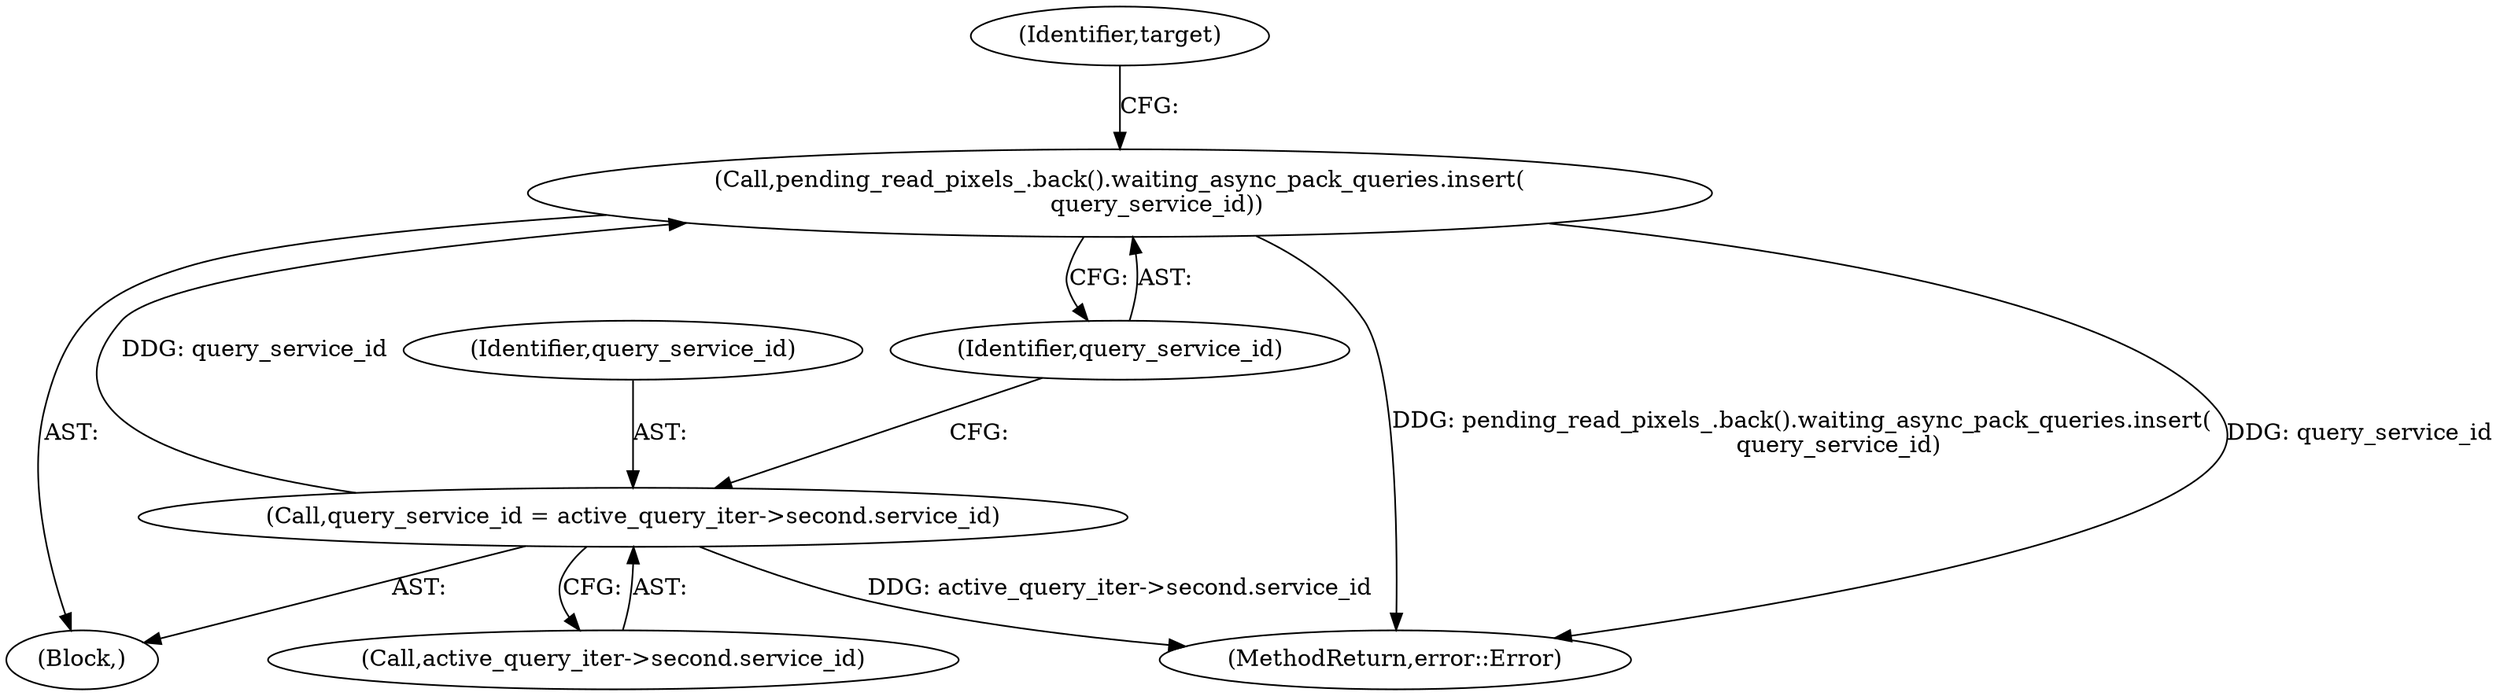 digraph "0_Chrome_a4150b688a754d3d10d2ca385155b1c95d77d6ae_5@API" {
"1000139" [label="(Call,pending_read_pixels_.back().waiting_async_pack_queries.insert(\n          query_service_id))"];
"1000132" [label="(Call,query_service_id = active_query_iter->second.service_id)"];
"1000154" [label="(Identifier,target)"];
"1000139" [label="(Call,pending_read_pixels_.back().waiting_async_pack_queries.insert(\n          query_service_id))"];
"1000133" [label="(Identifier,query_service_id)"];
"1000130" [label="(Block,)"];
"1000237" [label="(MethodReturn,error::Error)"];
"1000134" [label="(Call,active_query_iter->second.service_id)"];
"1000140" [label="(Identifier,query_service_id)"];
"1000132" [label="(Call,query_service_id = active_query_iter->second.service_id)"];
"1000139" -> "1000130"  [label="AST: "];
"1000139" -> "1000140"  [label="CFG: "];
"1000140" -> "1000139"  [label="AST: "];
"1000154" -> "1000139"  [label="CFG: "];
"1000139" -> "1000237"  [label="DDG: pending_read_pixels_.back().waiting_async_pack_queries.insert(\n          query_service_id)"];
"1000139" -> "1000237"  [label="DDG: query_service_id"];
"1000132" -> "1000139"  [label="DDG: query_service_id"];
"1000132" -> "1000130"  [label="AST: "];
"1000132" -> "1000134"  [label="CFG: "];
"1000133" -> "1000132"  [label="AST: "];
"1000134" -> "1000132"  [label="AST: "];
"1000140" -> "1000132"  [label="CFG: "];
"1000132" -> "1000237"  [label="DDG: active_query_iter->second.service_id"];
}

